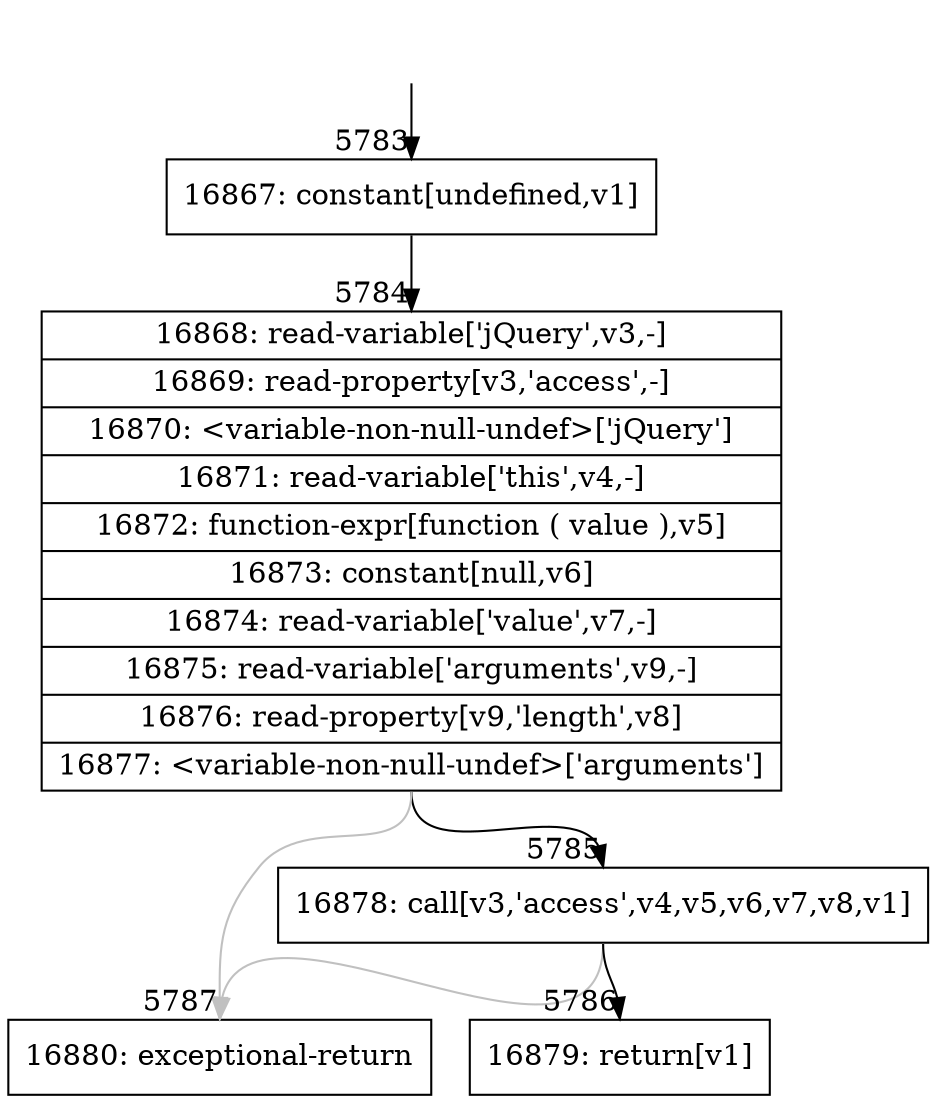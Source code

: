 digraph {
rankdir="TD"
BB_entry374[shape=none,label=""];
BB_entry374 -> BB5783 [tailport=s, headport=n, headlabel="    5783"]
BB5783 [shape=record label="{16867: constant[undefined,v1]}" ] 
BB5783 -> BB5784 [tailport=s, headport=n, headlabel="      5784"]
BB5784 [shape=record label="{16868: read-variable['jQuery',v3,-]|16869: read-property[v3,'access',-]|16870: \<variable-non-null-undef\>['jQuery']|16871: read-variable['this',v4,-]|16872: function-expr[function ( value ),v5]|16873: constant[null,v6]|16874: read-variable['value',v7,-]|16875: read-variable['arguments',v9,-]|16876: read-property[v9,'length',v8]|16877: \<variable-non-null-undef\>['arguments']}" ] 
BB5784 -> BB5785 [tailport=s, headport=n, headlabel="      5785"]
BB5784 -> BB5787 [tailport=s, headport=n, color=gray, headlabel="      5787"]
BB5785 [shape=record label="{16878: call[v3,'access',v4,v5,v6,v7,v8,v1]}" ] 
BB5785 -> BB5786 [tailport=s, headport=n, headlabel="      5786"]
BB5785 -> BB5787 [tailport=s, headport=n, color=gray]
BB5786 [shape=record label="{16879: return[v1]}" ] 
BB5787 [shape=record label="{16880: exceptional-return}" ] 
}
